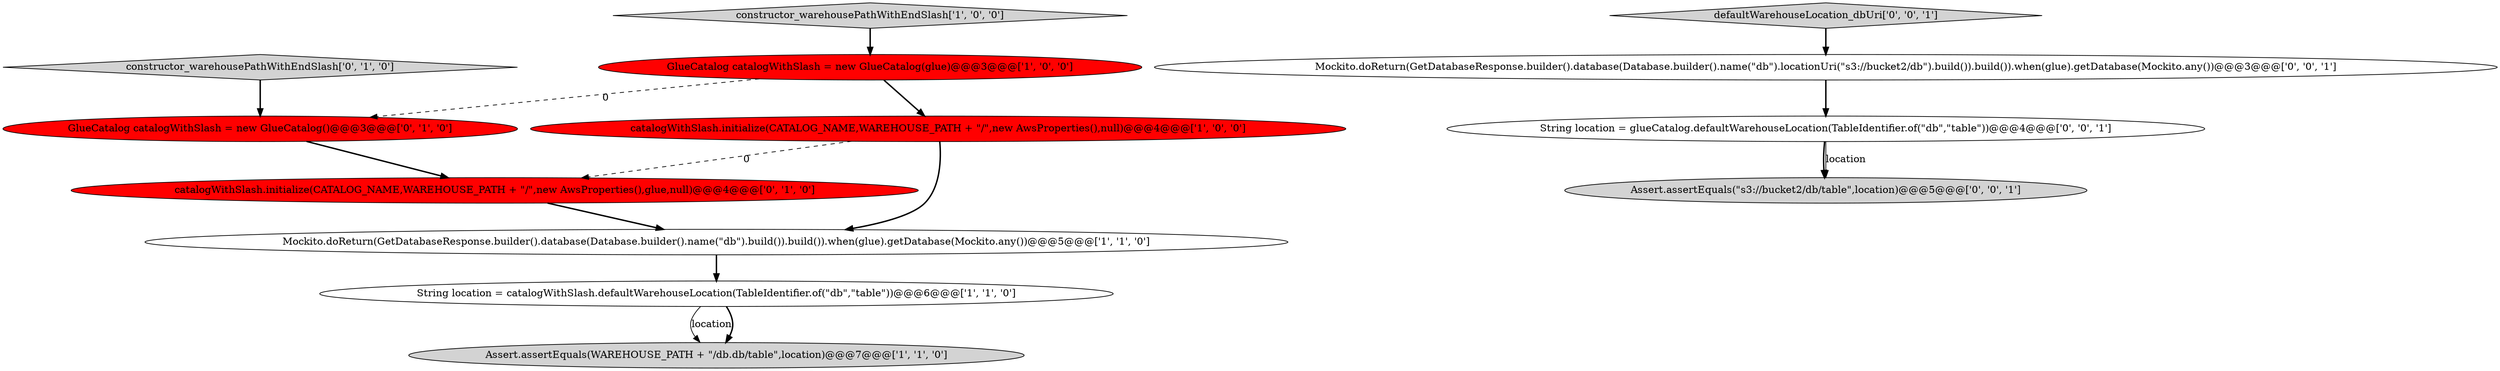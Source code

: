digraph {
3 [style = filled, label = "catalogWithSlash.initialize(CATALOG_NAME,WAREHOUSE_PATH + \"/\",new AwsProperties(),null)@@@4@@@['1', '0', '0']", fillcolor = red, shape = ellipse image = "AAA1AAABBB1BBB"];
2 [style = filled, label = "Assert.assertEquals(WAREHOUSE_PATH + \"/db.db/table\",location)@@@7@@@['1', '1', '0']", fillcolor = lightgray, shape = ellipse image = "AAA0AAABBB1BBB"];
10 [style = filled, label = "Mockito.doReturn(GetDatabaseResponse.builder().database(Database.builder().name(\"db\").locationUri(\"s3://bucket2/db\").build()).build()).when(glue).getDatabase(Mockito.any())@@@3@@@['0', '0', '1']", fillcolor = white, shape = ellipse image = "AAA0AAABBB3BBB"];
4 [style = filled, label = "String location = catalogWithSlash.defaultWarehouseLocation(TableIdentifier.of(\"db\",\"table\"))@@@6@@@['1', '1', '0']", fillcolor = white, shape = ellipse image = "AAA0AAABBB1BBB"];
0 [style = filled, label = "Mockito.doReturn(GetDatabaseResponse.builder().database(Database.builder().name(\"db\").build()).build()).when(glue).getDatabase(Mockito.any())@@@5@@@['1', '1', '0']", fillcolor = white, shape = ellipse image = "AAA0AAABBB1BBB"];
1 [style = filled, label = "constructor_warehousePathWithEndSlash['1', '0', '0']", fillcolor = lightgray, shape = diamond image = "AAA0AAABBB1BBB"];
6 [style = filled, label = "constructor_warehousePathWithEndSlash['0', '1', '0']", fillcolor = lightgray, shape = diamond image = "AAA0AAABBB2BBB"];
7 [style = filled, label = "catalogWithSlash.initialize(CATALOG_NAME,WAREHOUSE_PATH + \"/\",new AwsProperties(),glue,null)@@@4@@@['0', '1', '0']", fillcolor = red, shape = ellipse image = "AAA1AAABBB2BBB"];
8 [style = filled, label = "GlueCatalog catalogWithSlash = new GlueCatalog()@@@3@@@['0', '1', '0']", fillcolor = red, shape = ellipse image = "AAA1AAABBB2BBB"];
12 [style = filled, label = "Assert.assertEquals(\"s3://bucket2/db/table\",location)@@@5@@@['0', '0', '1']", fillcolor = lightgray, shape = ellipse image = "AAA0AAABBB3BBB"];
5 [style = filled, label = "GlueCatalog catalogWithSlash = new GlueCatalog(glue)@@@3@@@['1', '0', '0']", fillcolor = red, shape = ellipse image = "AAA1AAABBB1BBB"];
9 [style = filled, label = "String location = glueCatalog.defaultWarehouseLocation(TableIdentifier.of(\"db\",\"table\"))@@@4@@@['0', '0', '1']", fillcolor = white, shape = ellipse image = "AAA0AAABBB3BBB"];
11 [style = filled, label = "defaultWarehouseLocation_dbUri['0', '0', '1']", fillcolor = lightgray, shape = diamond image = "AAA0AAABBB3BBB"];
1->5 [style = bold, label=""];
5->3 [style = bold, label=""];
6->8 [style = bold, label=""];
4->2 [style = solid, label="location"];
5->8 [style = dashed, label="0"];
10->9 [style = bold, label=""];
7->0 [style = bold, label=""];
9->12 [style = bold, label=""];
9->12 [style = solid, label="location"];
4->2 [style = bold, label=""];
0->4 [style = bold, label=""];
11->10 [style = bold, label=""];
3->7 [style = dashed, label="0"];
3->0 [style = bold, label=""];
8->7 [style = bold, label=""];
}
